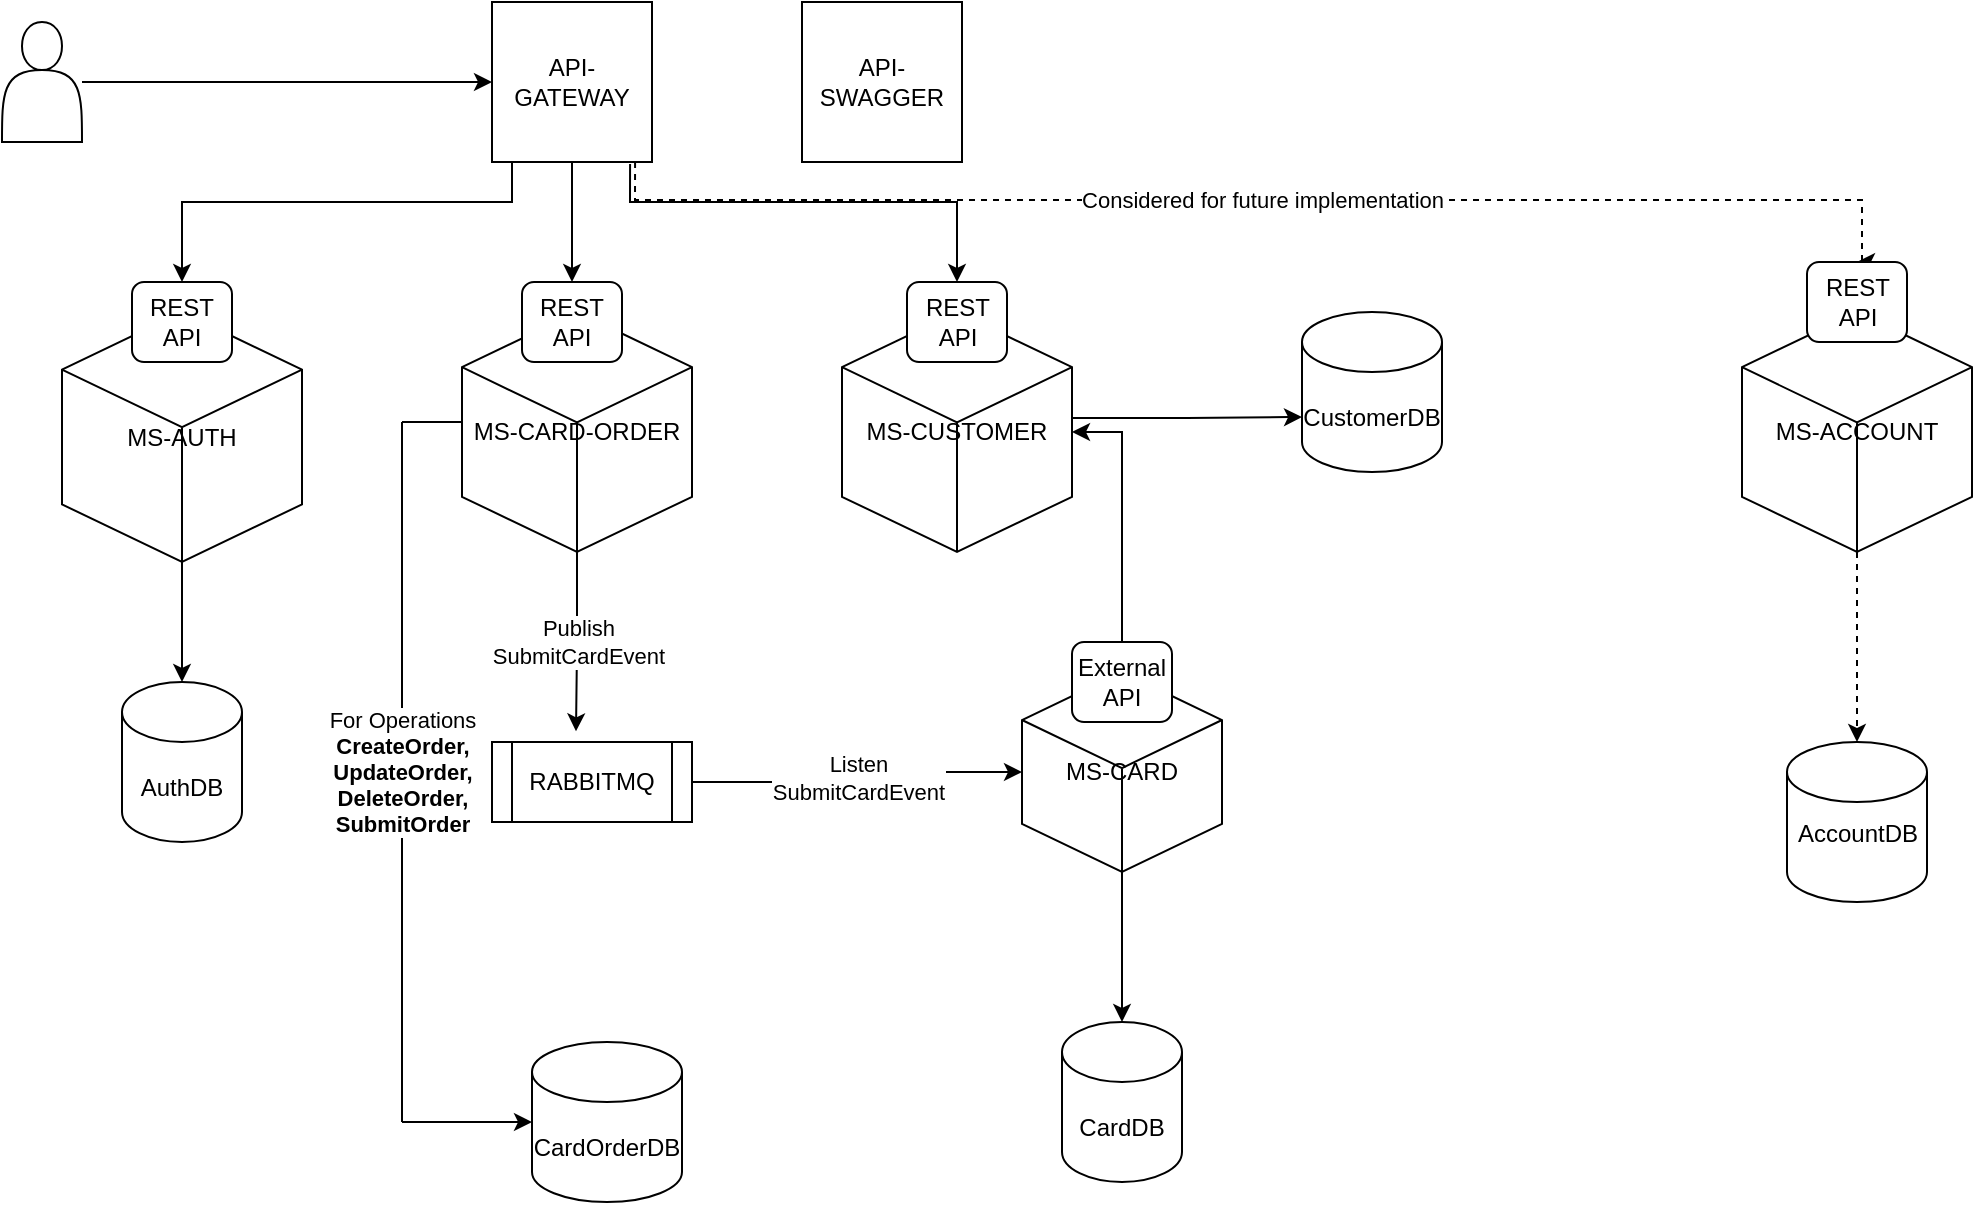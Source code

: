 <mxfile version="14.9.8" type="device"><diagram id="2XwgEFYf1Q1iWJ9xhkD3" name="Page-1"><mxGraphModel dx="1350" dy="722" grid="1" gridSize="10" guides="1" tooltips="1" connect="1" arrows="1" fold="1" page="1" pageScale="1" pageWidth="850" pageHeight="1100" math="0" shadow="0"><root><mxCell id="0"/><mxCell id="1" parent="0"/><mxCell id="sUmuk_wwj1PrFT1H8FIt-4" style="edgeStyle=orthogonalEdgeStyle;rounded=0;orthogonalLoop=1;jettySize=auto;html=1;" parent="1" source="sUmuk_wwj1PrFT1H8FIt-2" target="sUmuk_wwj1PrFT1H8FIt-3" edge="1"><mxGeometry relative="1" as="geometry"/></mxCell><mxCell id="sUmuk_wwj1PrFT1H8FIt-2" value="" style="shape=actor;whiteSpace=wrap;html=1;" parent="1" vertex="1"><mxGeometry x="110" y="10" width="40" height="60" as="geometry"/></mxCell><mxCell id="sUmuk_wwj1PrFT1H8FIt-21" style="edgeStyle=orthogonalEdgeStyle;rounded=0;orthogonalLoop=1;jettySize=auto;html=1;entryX=0.5;entryY=0;entryDx=0;entryDy=0;" parent="1" source="sUmuk_wwj1PrFT1H8FIt-3" target="sUmuk_wwj1PrFT1H8FIt-19" edge="1"><mxGeometry relative="1" as="geometry"/></mxCell><mxCell id="sUmuk_wwj1PrFT1H8FIt-3" value="API-GATEWAY" style="whiteSpace=wrap;html=1;aspect=fixed;" parent="1" vertex="1"><mxGeometry x="355" width="80" height="80" as="geometry"/></mxCell><mxCell id="sUmuk_wwj1PrFT1H8FIt-7" value="CardOrderDB" style="shape=cylinder3;whiteSpace=wrap;html=1;boundedLbl=1;backgroundOutline=1;size=15;" parent="1" vertex="1"><mxGeometry x="375" y="520" width="75" height="80" as="geometry"/></mxCell><mxCell id="sUmuk_wwj1PrFT1H8FIt-11" style="edgeStyle=orthogonalEdgeStyle;rounded=0;orthogonalLoop=1;jettySize=auto;html=1;entryX=0.5;entryY=0;entryDx=0;entryDy=0;exitX=0.25;exitY=1;exitDx=0;exitDy=0;" parent="1" source="sUmuk_wwj1PrFT1H8FIt-3" target="sUmuk_wwj1PrFT1H8FIt-23" edge="1"><mxGeometry relative="1" as="geometry"><mxPoint x="345" y="60" as="sourcePoint"/><mxPoint x="195" y="150" as="targetPoint"/><Array as="points"><mxPoint x="365" y="100"/><mxPoint x="200" y="100"/></Array></mxGeometry></mxCell><mxCell id="sUmuk_wwj1PrFT1H8FIt-37" value="Publish&lt;br&gt;SubmitCardEvent" style="edgeStyle=orthogonalEdgeStyle;rounded=0;orthogonalLoop=1;jettySize=auto;html=1;entryX=0.42;entryY=-0.133;entryDx=0;entryDy=0;entryPerimeter=0;" parent="1" source="sUmuk_wwj1PrFT1H8FIt-12" target="sUmuk_wwj1PrFT1H8FIt-22" edge="1"><mxGeometry relative="1" as="geometry"/></mxCell><mxCell id="sUmuk_wwj1PrFT1H8FIt-12" value="MS-CARD-ORDER" style="whiteSpace=wrap;html=1;shape=mxgraph.basic.isocube;isoAngle=15;" parent="1" vertex="1"><mxGeometry x="340" y="155" width="115" height="120" as="geometry"/></mxCell><mxCell id="sUmuk_wwj1PrFT1H8FIt-29" style="edgeStyle=orthogonalEdgeStyle;rounded=0;orthogonalLoop=1;jettySize=auto;html=1;entryX=0.5;entryY=0;entryDx=0;entryDy=0;entryPerimeter=0;" parent="1" source="sUmuk_wwj1PrFT1H8FIt-17" target="sUmuk_wwj1PrFT1H8FIt-28" edge="1"><mxGeometry relative="1" as="geometry"/></mxCell><mxCell id="sUmuk_wwj1PrFT1H8FIt-17" value="MS-AUTH" style="whiteSpace=wrap;html=1;shape=mxgraph.basic.isocube;isoAngle=15;" parent="1" vertex="1"><mxGeometry x="140" y="155" width="120" height="125" as="geometry"/></mxCell><mxCell id="sUmuk_wwj1PrFT1H8FIt-19" value="REST API" style="rounded=1;whiteSpace=wrap;html=1;" parent="1" vertex="1"><mxGeometry x="370" y="140" width="50" height="40" as="geometry"/></mxCell><mxCell id="U4PsyGeb0vJa3nz9YaK6-2" style="edgeStyle=orthogonalEdgeStyle;rounded=0;orthogonalLoop=1;jettySize=auto;html=1;entryX=0;entryY=0;entryDx=0;entryDy=52.5;entryPerimeter=0;exitX=0.991;exitY=0.442;exitDx=0;exitDy=0;exitPerimeter=0;" parent="1" source="sUmuk_wwj1PrFT1H8FIt-20" target="U4PsyGeb0vJa3nz9YaK6-1" edge="1"><mxGeometry relative="1" as="geometry"/></mxCell><mxCell id="sUmuk_wwj1PrFT1H8FIt-20" value="MS-CUSTOMER" style="whiteSpace=wrap;html=1;shape=mxgraph.basic.isocube;isoAngle=15;" parent="1" vertex="1"><mxGeometry x="530" y="155" width="115" height="120" as="geometry"/></mxCell><mxCell id="sUmuk_wwj1PrFT1H8FIt-39" value="Listen&lt;br&gt;SubmitCardEvent" style="edgeStyle=orthogonalEdgeStyle;rounded=0;orthogonalLoop=1;jettySize=auto;html=1;entryX=0;entryY=0.5;entryDx=0;entryDy=0;entryPerimeter=0;" parent="1" source="sUmuk_wwj1PrFT1H8FIt-22" target="sUmuk_wwj1PrFT1H8FIt-38" edge="1"><mxGeometry relative="1" as="geometry"/></mxCell><mxCell id="sUmuk_wwj1PrFT1H8FIt-22" value="RABBITMQ" style="shape=process;whiteSpace=wrap;html=1;backgroundOutline=1;" parent="1" vertex="1"><mxGeometry x="355" y="370" width="100" height="40" as="geometry"/></mxCell><mxCell id="sUmuk_wwj1PrFT1H8FIt-23" value="REST API" style="rounded=1;whiteSpace=wrap;html=1;" parent="1" vertex="1"><mxGeometry x="175" y="140" width="50" height="40" as="geometry"/></mxCell><mxCell id="sUmuk_wwj1PrFT1H8FIt-24" value="REST API" style="rounded=1;whiteSpace=wrap;html=1;" parent="1" vertex="1"><mxGeometry x="562.5" y="140" width="50" height="40" as="geometry"/></mxCell><mxCell id="sUmuk_wwj1PrFT1H8FIt-26" style="edgeStyle=orthogonalEdgeStyle;rounded=0;orthogonalLoop=1;jettySize=auto;html=1;entryX=0.5;entryY=0;entryDx=0;entryDy=0;exitX=0.863;exitY=1.013;exitDx=0;exitDy=0;exitPerimeter=0;" parent="1" source="sUmuk_wwj1PrFT1H8FIt-3" target="sUmuk_wwj1PrFT1H8FIt-24" edge="1"><mxGeometry relative="1" as="geometry"><mxPoint x="425" y="60" as="sourcePoint"/><mxPoint x="610" y="140" as="targetPoint"/><Array as="points"><mxPoint x="424" y="100"/><mxPoint x="588" y="100"/></Array></mxGeometry></mxCell><mxCell id="sUmuk_wwj1PrFT1H8FIt-27" value="API-SWAGGER" style="whiteSpace=wrap;html=1;aspect=fixed;" parent="1" vertex="1"><mxGeometry x="510" width="80" height="80" as="geometry"/></mxCell><mxCell id="sUmuk_wwj1PrFT1H8FIt-28" value="AuthDB" style="shape=cylinder3;whiteSpace=wrap;html=1;boundedLbl=1;backgroundOutline=1;size=15;" parent="1" vertex="1"><mxGeometry x="170" y="340" width="60" height="80" as="geometry"/></mxCell><mxCell id="sUmuk_wwj1PrFT1H8FIt-32" value="" style="endArrow=none;html=1;" parent="1" edge="1"><mxGeometry width="50" height="50" relative="1" as="geometry"><mxPoint x="310" y="210" as="sourcePoint"/><mxPoint x="340" y="210" as="targetPoint"/></mxGeometry></mxCell><mxCell id="sUmuk_wwj1PrFT1H8FIt-34" value="For Operations&lt;br&gt;&lt;b&gt;CreateOrder,&lt;br&gt;UpdateOrder,&lt;br&gt;DeleteOrder,&lt;br&gt;SubmitOrder&lt;/b&gt;" style="endArrow=none;html=1;" parent="1" edge="1"><mxGeometry width="50" height="50" relative="1" as="geometry"><mxPoint x="310" y="560" as="sourcePoint"/><mxPoint x="310" y="210" as="targetPoint"/></mxGeometry></mxCell><mxCell id="sUmuk_wwj1PrFT1H8FIt-35" value="" style="endArrow=classic;html=1;entryX=0;entryY=0.5;entryDx=0;entryDy=0;entryPerimeter=0;" parent="1" target="sUmuk_wwj1PrFT1H8FIt-7" edge="1"><mxGeometry width="50" height="50" relative="1" as="geometry"><mxPoint x="310" y="560" as="sourcePoint"/><mxPoint x="360" y="470" as="targetPoint"/></mxGeometry></mxCell><mxCell id="sUmuk_wwj1PrFT1H8FIt-40" style="edgeStyle=orthogonalEdgeStyle;rounded=0;orthogonalLoop=1;jettySize=auto;html=1;entryX=1;entryY=0.5;entryDx=0;entryDy=0;entryPerimeter=0;exitX=0.5;exitY=0;exitDx=0;exitDy=0;" parent="1" source="U4PsyGeb0vJa3nz9YaK6-4" target="sUmuk_wwj1PrFT1H8FIt-20" edge="1"><mxGeometry relative="1" as="geometry"/></mxCell><mxCell id="1kRhnRLruPTO7ELMX8cD-2" style="edgeStyle=orthogonalEdgeStyle;rounded=0;orthogonalLoop=1;jettySize=auto;html=1;entryX=0.5;entryY=0;entryDx=0;entryDy=0;entryPerimeter=0;" edge="1" parent="1" source="sUmuk_wwj1PrFT1H8FIt-38" target="1kRhnRLruPTO7ELMX8cD-1"><mxGeometry relative="1" as="geometry"/></mxCell><mxCell id="sUmuk_wwj1PrFT1H8FIt-38" value="MS-CARD" style="whiteSpace=wrap;html=1;shape=mxgraph.basic.isocube;isoAngle=15;" parent="1" vertex="1"><mxGeometry x="620" y="335" width="100" height="100" as="geometry"/></mxCell><mxCell id="U4PsyGeb0vJa3nz9YaK6-1" value="CustomerDB" style="shape=cylinder3;whiteSpace=wrap;html=1;boundedLbl=1;backgroundOutline=1;size=15;" parent="1" vertex="1"><mxGeometry x="760" y="155" width="70" height="80" as="geometry"/></mxCell><mxCell id="U4PsyGeb0vJa3nz9YaK6-4" value="External&lt;br&gt;API" style="rounded=1;whiteSpace=wrap;html=1;" parent="1" vertex="1"><mxGeometry x="645" y="320" width="50" height="40" as="geometry"/></mxCell><mxCell id="U4PsyGeb0vJa3nz9YaK6-12" style="edgeStyle=orthogonalEdgeStyle;rounded=0;orthogonalLoop=1;jettySize=auto;html=1;entryX=0.5;entryY=0;entryDx=0;entryDy=0;entryPerimeter=0;dashed=1;" parent="1" source="U4PsyGeb0vJa3nz9YaK6-6" target="U4PsyGeb0vJa3nz9YaK6-11" edge="1"><mxGeometry relative="1" as="geometry"/></mxCell><mxCell id="U4PsyGeb0vJa3nz9YaK6-6" value="MS-ACCOUNT" style="whiteSpace=wrap;html=1;shape=mxgraph.basic.isocube;isoAngle=15;" parent="1" vertex="1"><mxGeometry x="980" y="155" width="115" height="120" as="geometry"/></mxCell><mxCell id="U4PsyGeb0vJa3nz9YaK6-8" value="Considered for future implementation&lt;br&gt;" style="edgeStyle=orthogonalEdgeStyle;rounded=0;orthogonalLoop=1;jettySize=auto;html=1;exitX=0.863;exitY=1.013;exitDx=0;exitDy=0;exitPerimeter=0;entryX=0.5;entryY=0;entryDx=0;entryDy=0;dashed=1;" parent="1" target="U4PsyGeb0vJa3nz9YaK6-9" edge="1"><mxGeometry relative="1" as="geometry"><mxPoint x="426.54" y="80.0" as="sourcePoint"/><mxPoint x="1050" y="90" as="targetPoint"/><Array as="points"><mxPoint x="427" y="99"/><mxPoint x="1040" y="99"/><mxPoint x="1040" y="130"/></Array></mxGeometry></mxCell><mxCell id="U4PsyGeb0vJa3nz9YaK6-9" value="REST API" style="rounded=1;whiteSpace=wrap;html=1;" parent="1" vertex="1"><mxGeometry x="1012.5" y="130" width="50" height="40" as="geometry"/></mxCell><mxCell id="U4PsyGeb0vJa3nz9YaK6-11" value="&lt;div&gt;AccountDB&lt;/div&gt;&lt;div&gt;&lt;br&gt;&lt;/div&gt;" style="shape=cylinder3;whiteSpace=wrap;html=1;boundedLbl=1;backgroundOutline=1;size=15;" parent="1" vertex="1"><mxGeometry x="1002.5" y="370" width="70" height="80" as="geometry"/></mxCell><mxCell id="1kRhnRLruPTO7ELMX8cD-1" value="CardDB" style="shape=cylinder3;whiteSpace=wrap;html=1;boundedLbl=1;backgroundOutline=1;size=15;" vertex="1" parent="1"><mxGeometry x="640" y="510" width="60" height="80" as="geometry"/></mxCell></root></mxGraphModel></diagram></mxfile>